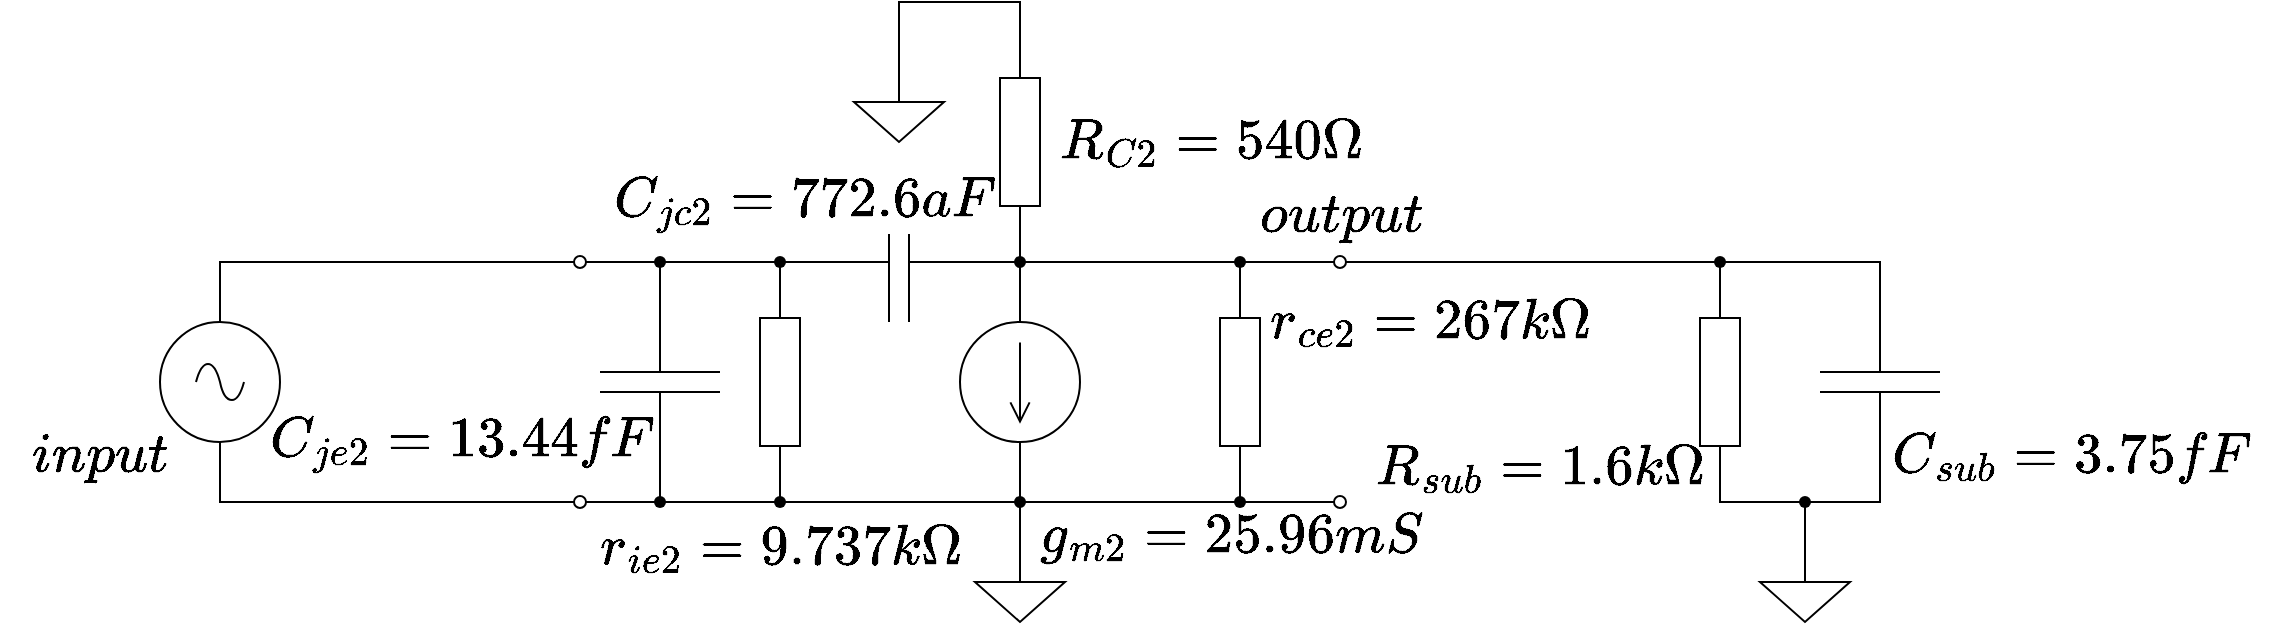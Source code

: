 <mxfile version="20.7.4" type="device"><diagram name="ページ1" id="dezoXVYrRuBBZe5tW2oC"><mxGraphModel dx="1418" dy="820" grid="1" gridSize="10" guides="1" tooltips="1" connect="1" arrows="1" fold="1" page="1" pageScale="1" pageWidth="1169" pageHeight="827" math="1" shadow="0"><root><mxCell id="0"/><mxCell id="1" parent="0"/><mxCell id="YcaEQ2tRxI7V3H4xQByp-150" value="&lt;span style=&quot;font-size: 24px;&quot;&gt;`g_{m2}=25.96 mS`&lt;/span&gt;" style="text;html=1;align=center;verticalAlign=middle;resizable=0;points=[];autosize=1;strokeColor=none;fillColor=none;fontSize=11;fontFamily=Helvetica;fontColor=default;labelBackgroundColor=default;" parent="1" vertex="1"><mxGeometry x="730" y="317" width="230" height="40" as="geometry"/></mxCell><mxCell id="YcaEQ2tRxI7V3H4xQByp-148" style="edgeStyle=orthogonalEdgeStyle;rounded=0;orthogonalLoop=1;jettySize=auto;html=1;exitX=0.5;exitY=0;exitDx=0;exitDy=0;entryX=0;entryY=0.5;entryDx=0;entryDy=0;strokeColor=default;align=center;verticalAlign=middle;fontFamily=Helvetica;fontSize=11;fontColor=default;labelBackgroundColor=default;endArrow=none;endFill=0;exitPerimeter=0;" parent="1" source="jnMlaa6AlXuDZ1RHtGpN-1" target="YcaEQ2tRxI7V3H4xQByp-89" edge="1"><mxGeometry relative="1" as="geometry"><mxPoint x="483" y="200" as="sourcePoint"/></mxGeometry></mxCell><mxCell id="YcaEQ2tRxI7V3H4xQByp-84" style="edgeStyle=orthogonalEdgeStyle;rounded=0;orthogonalLoop=1;jettySize=auto;html=1;exitX=0;exitY=0.5;exitDx=0;exitDy=0;exitPerimeter=0;entryX=1;entryY=0.5;entryDx=0;entryDy=0;strokeColor=default;align=center;verticalAlign=middle;fontFamily=Helvetica;fontSize=11;fontColor=default;labelBackgroundColor=default;endArrow=none;endFill=0;" parent="1" target="YcaEQ2tRxI7V3H4xQByp-105" edge="1"><mxGeometry relative="1" as="geometry"><mxPoint x="890" y="200" as="sourcePoint"/></mxGeometry></mxCell><mxCell id="YcaEQ2tRxI7V3H4xQByp-85" value="" style="pointerEvents=1;verticalLabelPosition=bottom;shadow=0;dashed=0;align=center;html=1;verticalAlign=top;shape=mxgraph.electrical.signal_sources.source;aspect=fixed;points=[[0.5,0,0],[1,0.5,0],[0.5,1,0],[0,0.5,0]];elSignalType=dc1;direction=south;" parent="1" vertex="1"><mxGeometry x="710" y="230" width="60" height="60" as="geometry"/></mxCell><mxCell id="YcaEQ2tRxI7V3H4xQByp-86" value="" style="pointerEvents=1;verticalLabelPosition=bottom;shadow=0;dashed=0;align=center;html=1;verticalAlign=top;shape=mxgraph.electrical.resistors.resistor_1;direction=south;" parent="1" vertex="1"><mxGeometry x="840" y="210" width="20" height="100" as="geometry"/></mxCell><mxCell id="YcaEQ2tRxI7V3H4xQByp-87" value="" style="pointerEvents=1;verticalLabelPosition=bottom;shadow=0;dashed=0;align=center;html=1;verticalAlign=top;shape=mxgraph.electrical.resistors.resistor_1;direction=south;" parent="1" vertex="1"><mxGeometry x="610" y="210" width="20" height="100" as="geometry"/></mxCell><mxCell id="YcaEQ2tRxI7V3H4xQByp-88" value="" style="pointerEvents=1;verticalLabelPosition=bottom;shadow=0;dashed=0;align=center;html=1;verticalAlign=top;shape=mxgraph.electrical.capacitors.capacitor_1;fontFamily=Helvetica;fontSize=11;fontColor=default;" parent="1" vertex="1"><mxGeometry x="629.5" y="170" width="100" height="60" as="geometry"/></mxCell><mxCell id="YcaEQ2tRxI7V3H4xQByp-89" value="" style="verticalLabelPosition=bottom;shadow=0;dashed=0;align=center;html=1;verticalAlign=top;strokeWidth=1;shape=ellipse;perimeter=ellipsePerimeter;fontFamily=Helvetica;fontSize=11;fontColor=default;aspect=fixed;" parent="1" vertex="1"><mxGeometry x="517" y="197.0" width="6" height="6" as="geometry"/></mxCell><mxCell id="YcaEQ2tRxI7V3H4xQByp-90" value="" style="verticalLabelPosition=bottom;shadow=0;dashed=0;align=center;html=1;verticalAlign=top;strokeWidth=1;shape=ellipse;perimeter=ellipsePerimeter;fontFamily=Helvetica;fontSize=11;fontColor=default;aspect=fixed;" parent="1" vertex="1"><mxGeometry x="517" y="317.0" width="6" height="6" as="geometry"/></mxCell><mxCell id="YcaEQ2tRxI7V3H4xQByp-91" value="" style="shape=waypoint;sketch=0;fillStyle=solid;size=6;pointerEvents=1;points=[];fillColor=none;resizable=0;rotatable=0;perimeter=centerPerimeter;snapToPoint=1;fontFamily=Helvetica;fontSize=11;fontColor=default;" parent="1" vertex="1"><mxGeometry x="610" y="190" width="20" height="20" as="geometry"/></mxCell><mxCell id="YcaEQ2tRxI7V3H4xQByp-92" style="edgeStyle=orthogonalEdgeStyle;rounded=0;orthogonalLoop=1;jettySize=auto;html=1;exitX=0;exitY=0.5;exitDx=0;exitDy=0;exitPerimeter=0;entryX=1;entryY=0.9;entryDx=0;entryDy=0;entryPerimeter=0;strokeColor=default;align=center;verticalAlign=middle;fontFamily=Helvetica;fontSize=11;fontColor=default;labelBackgroundColor=default;endArrow=none;endFill=0;" parent="1" source="YcaEQ2tRxI7V3H4xQByp-87" target="YcaEQ2tRxI7V3H4xQByp-91" edge="1"><mxGeometry relative="1" as="geometry"/></mxCell><mxCell id="YcaEQ2tRxI7V3H4xQByp-93" value="" style="shape=waypoint;sketch=0;fillStyle=solid;size=6;pointerEvents=1;points=[];fillColor=none;resizable=0;rotatable=0;perimeter=centerPerimeter;snapToPoint=1;fontFamily=Helvetica;fontSize=11;fontColor=default;" parent="1" vertex="1"><mxGeometry x="610" y="310" width="20" height="20" as="geometry"/></mxCell><mxCell id="YcaEQ2tRxI7V3H4xQByp-94" style="edgeStyle=orthogonalEdgeStyle;rounded=0;orthogonalLoop=1;jettySize=auto;html=1;exitX=1;exitY=0.5;exitDx=0;exitDy=0;exitPerimeter=0;entryX=0.58;entryY=-0.01;entryDx=0;entryDy=0;entryPerimeter=0;strokeColor=default;align=center;verticalAlign=middle;fontFamily=Helvetica;fontSize=11;fontColor=default;labelBackgroundColor=default;endArrow=none;endFill=0;" parent="1" source="YcaEQ2tRxI7V3H4xQByp-87" target="YcaEQ2tRxI7V3H4xQByp-93" edge="1"><mxGeometry relative="1" as="geometry"/></mxCell><mxCell id="YcaEQ2tRxI7V3H4xQByp-95" value="" style="shape=waypoint;sketch=0;fillStyle=solid;size=6;pointerEvents=1;points=[];fillColor=none;resizable=0;rotatable=0;perimeter=centerPerimeter;snapToPoint=1;fontFamily=Helvetica;fontSize=11;fontColor=default;labelBackgroundColor=default;" parent="1" vertex="1"><mxGeometry x="730" y="190" width="20" height="20" as="geometry"/></mxCell><mxCell id="YcaEQ2tRxI7V3H4xQByp-96" value="" style="shape=waypoint;sketch=0;fillStyle=solid;size=6;pointerEvents=1;points=[];fillColor=none;resizable=0;rotatable=0;perimeter=centerPerimeter;snapToPoint=1;fontFamily=Helvetica;fontSize=11;fontColor=default;labelBackgroundColor=default;" parent="1" vertex="1"><mxGeometry x="730" y="310" width="20" height="20" as="geometry"/></mxCell><mxCell id="YcaEQ2tRxI7V3H4xQByp-97" style="edgeStyle=orthogonalEdgeStyle;rounded=0;orthogonalLoop=1;jettySize=auto;html=1;exitX=1;exitY=0.5;exitDx=0;exitDy=0;exitPerimeter=0;entryX=-0.08;entryY=0.56;entryDx=0;entryDy=0;entryPerimeter=0;strokeColor=default;align=center;verticalAlign=middle;fontFamily=Helvetica;fontSize=11;fontColor=default;labelBackgroundColor=default;endArrow=none;endFill=0;" parent="1" source="YcaEQ2tRxI7V3H4xQByp-88" target="YcaEQ2tRxI7V3H4xQByp-95" edge="1"><mxGeometry relative="1" as="geometry"/></mxCell><mxCell id="YcaEQ2tRxI7V3H4xQByp-98" style="edgeStyle=orthogonalEdgeStyle;rounded=0;orthogonalLoop=1;jettySize=auto;html=1;exitX=0;exitY=0.5;exitDx=0;exitDy=0;exitPerimeter=0;entryX=0.5;entryY=1.04;entryDx=0;entryDy=0;entryPerimeter=0;strokeColor=default;align=center;verticalAlign=middle;fontFamily=Helvetica;fontSize=11;fontColor=default;labelBackgroundColor=default;endArrow=none;endFill=0;" parent="1" source="YcaEQ2tRxI7V3H4xQByp-85" target="YcaEQ2tRxI7V3H4xQByp-95" edge="1"><mxGeometry relative="1" as="geometry"/></mxCell><mxCell id="YcaEQ2tRxI7V3H4xQByp-99" style="edgeStyle=orthogonalEdgeStyle;rounded=0;orthogonalLoop=1;jettySize=auto;html=1;exitX=1;exitY=0.5;exitDx=0;exitDy=0;exitPerimeter=0;entryX=0.62;entryY=0.1;entryDx=0;entryDy=0;entryPerimeter=0;strokeColor=default;align=center;verticalAlign=middle;fontFamily=Helvetica;fontSize=11;fontColor=default;labelBackgroundColor=default;endArrow=none;endFill=0;" parent="1" source="YcaEQ2tRxI7V3H4xQByp-85" target="YcaEQ2tRxI7V3H4xQByp-96" edge="1"><mxGeometry relative="1" as="geometry"/></mxCell><mxCell id="YcaEQ2tRxI7V3H4xQByp-100" style="edgeStyle=orthogonalEdgeStyle;rounded=0;orthogonalLoop=1;jettySize=auto;html=1;entryX=-0.08;entryY=0.5;entryDx=0;entryDy=0;entryPerimeter=0;strokeColor=default;align=center;verticalAlign=middle;fontFamily=Helvetica;fontSize=11;fontColor=default;labelBackgroundColor=default;endArrow=none;endFill=0;" parent="1" source="YcaEQ2tRxI7V3H4xQByp-93" target="YcaEQ2tRxI7V3H4xQByp-96" edge="1"><mxGeometry relative="1" as="geometry"/></mxCell><mxCell id="YcaEQ2tRxI7V3H4xQByp-101" style="edgeStyle=orthogonalEdgeStyle;rounded=0;orthogonalLoop=1;jettySize=auto;html=1;entryX=0;entryY=0.5;entryDx=0;entryDy=0;strokeColor=default;align=center;verticalAlign=middle;fontFamily=Helvetica;fontSize=11;fontColor=default;labelBackgroundColor=default;endArrow=none;endFill=0;" parent="1" source="YcaEQ2tRxI7V3H4xQByp-102" target="YcaEQ2tRxI7V3H4xQByp-105" edge="1"><mxGeometry relative="1" as="geometry"/></mxCell><mxCell id="YcaEQ2tRxI7V3H4xQByp-102" value="" style="shape=waypoint;sketch=0;fillStyle=solid;size=6;pointerEvents=1;points=[];fillColor=none;resizable=0;rotatable=0;perimeter=centerPerimeter;snapToPoint=1;fontFamily=Helvetica;fontSize=11;fontColor=default;labelBackgroundColor=default;" parent="1" vertex="1"><mxGeometry x="840" y="190" width="20" height="20" as="geometry"/></mxCell><mxCell id="YcaEQ2tRxI7V3H4xQByp-103" style="edgeStyle=orthogonalEdgeStyle;rounded=0;orthogonalLoop=1;jettySize=auto;html=1;exitX=0;exitY=0.5;exitDx=0;exitDy=0;exitPerimeter=0;entryX=0.64;entryY=1;entryDx=0;entryDy=0;entryPerimeter=0;strokeColor=default;align=center;verticalAlign=middle;fontFamily=Helvetica;fontSize=11;fontColor=default;labelBackgroundColor=default;endArrow=none;endFill=0;" parent="1" source="YcaEQ2tRxI7V3H4xQByp-86" target="YcaEQ2tRxI7V3H4xQByp-102" edge="1"><mxGeometry relative="1" as="geometry"/></mxCell><mxCell id="YcaEQ2tRxI7V3H4xQByp-104" style="edgeStyle=orthogonalEdgeStyle;rounded=0;orthogonalLoop=1;jettySize=auto;html=1;entryX=1.04;entryY=0.72;entryDx=0;entryDy=0;entryPerimeter=0;strokeColor=default;align=center;verticalAlign=middle;fontFamily=Helvetica;fontSize=11;fontColor=default;labelBackgroundColor=default;endArrow=none;endFill=0;" parent="1" source="YcaEQ2tRxI7V3H4xQByp-102" target="YcaEQ2tRxI7V3H4xQByp-95" edge="1"><mxGeometry relative="1" as="geometry"/></mxCell><mxCell id="YcaEQ2tRxI7V3H4xQByp-105" value="" style="verticalLabelPosition=bottom;shadow=0;dashed=0;align=center;html=1;verticalAlign=top;strokeWidth=1;shape=ellipse;perimeter=ellipsePerimeter;fontFamily=Helvetica;fontSize=11;fontColor=default;aspect=fixed;" parent="1" vertex="1"><mxGeometry x="897" y="197.0" width="6" height="6" as="geometry"/></mxCell><mxCell id="YcaEQ2tRxI7V3H4xQByp-106" value="" style="verticalLabelPosition=bottom;shadow=0;dashed=0;align=center;html=1;verticalAlign=top;strokeWidth=1;shape=ellipse;perimeter=ellipsePerimeter;fontFamily=Helvetica;fontSize=11;fontColor=default;aspect=fixed;" parent="1" vertex="1"><mxGeometry x="897" y="317.0" width="6" height="6" as="geometry"/></mxCell><mxCell id="YcaEQ2tRxI7V3H4xQByp-107" style="edgeStyle=orthogonalEdgeStyle;rounded=0;orthogonalLoop=1;jettySize=auto;html=1;entryX=0;entryY=0.5;entryDx=0;entryDy=0;strokeColor=default;align=center;verticalAlign=middle;fontFamily=Helvetica;fontSize=11;fontColor=default;labelBackgroundColor=default;endArrow=none;endFill=0;" parent="1" source="YcaEQ2tRxI7V3H4xQByp-108" target="YcaEQ2tRxI7V3H4xQByp-106" edge="1"><mxGeometry relative="1" as="geometry"/></mxCell><mxCell id="YcaEQ2tRxI7V3H4xQByp-108" value="" style="shape=waypoint;sketch=0;fillStyle=solid;size=6;pointerEvents=1;points=[];fillColor=none;resizable=0;rotatable=0;perimeter=centerPerimeter;snapToPoint=1;fontFamily=Helvetica;fontSize=11;fontColor=default;labelBackgroundColor=default;" parent="1" vertex="1"><mxGeometry x="840" y="310" width="20" height="20" as="geometry"/></mxCell><mxCell id="YcaEQ2tRxI7V3H4xQByp-109" style="edgeStyle=orthogonalEdgeStyle;rounded=0;orthogonalLoop=1;jettySize=auto;html=1;exitX=1;exitY=0.5;exitDx=0;exitDy=0;exitPerimeter=0;entryX=0.6;entryY=0.05;entryDx=0;entryDy=0;entryPerimeter=0;strokeColor=default;align=center;verticalAlign=middle;fontFamily=Helvetica;fontSize=11;fontColor=default;labelBackgroundColor=default;endArrow=none;endFill=0;" parent="1" source="YcaEQ2tRxI7V3H4xQByp-86" target="YcaEQ2tRxI7V3H4xQByp-108" edge="1"><mxGeometry relative="1" as="geometry"/></mxCell><mxCell id="YcaEQ2tRxI7V3H4xQByp-110" style="edgeStyle=orthogonalEdgeStyle;rounded=0;orthogonalLoop=1;jettySize=auto;html=1;entryX=1.017;entryY=0.456;entryDx=0;entryDy=0;entryPerimeter=0;strokeColor=default;align=center;verticalAlign=middle;fontFamily=Helvetica;fontSize=11;fontColor=default;labelBackgroundColor=default;endArrow=none;endFill=0;" parent="1" source="YcaEQ2tRxI7V3H4xQByp-108" target="YcaEQ2tRxI7V3H4xQByp-96" edge="1"><mxGeometry relative="1" as="geometry"/></mxCell><mxCell id="YcaEQ2tRxI7V3H4xQByp-111" style="edgeStyle=orthogonalEdgeStyle;rounded=0;orthogonalLoop=1;jettySize=auto;html=1;exitX=0;exitY=0.5;exitDx=0;exitDy=0;exitPerimeter=0;entryX=0.93;entryY=0.515;entryDx=0;entryDy=0;entryPerimeter=0;strokeColor=default;align=center;verticalAlign=middle;fontFamily=Helvetica;fontSize=11;fontColor=default;labelBackgroundColor=default;endArrow=none;endFill=0;" parent="1" source="YcaEQ2tRxI7V3H4xQByp-88" target="YcaEQ2tRxI7V3H4xQByp-91" edge="1"><mxGeometry relative="1" as="geometry"/></mxCell><mxCell id="YcaEQ2tRxI7V3H4xQByp-112" value="" style="pointerEvents=1;verticalLabelPosition=bottom;shadow=0;dashed=0;align=center;html=1;verticalAlign=top;shape=mxgraph.electrical.resistors.resistor_1;direction=south;" parent="1" vertex="1"><mxGeometry x="730" y="90" width="20" height="100" as="geometry"/></mxCell><mxCell id="YcaEQ2tRxI7V3H4xQByp-113" style="edgeStyle=orthogonalEdgeStyle;rounded=0;orthogonalLoop=1;jettySize=auto;html=1;exitX=1;exitY=0.5;exitDx=0;exitDy=0;exitPerimeter=0;entryX=0.545;entryY=0.073;entryDx=0;entryDy=0;entryPerimeter=0;strokeColor=default;align=center;verticalAlign=middle;fontFamily=Helvetica;fontSize=11;fontColor=default;labelBackgroundColor=default;endArrow=none;endFill=0;" parent="1" source="YcaEQ2tRxI7V3H4xQByp-112" target="YcaEQ2tRxI7V3H4xQByp-95" edge="1"><mxGeometry relative="1" as="geometry"/></mxCell><mxCell id="YcaEQ2tRxI7V3H4xQByp-114" value="" style="pointerEvents=1;verticalLabelPosition=bottom;shadow=0;dashed=0;align=center;html=1;verticalAlign=top;shape=mxgraph.electrical.signal_sources.signal_ground;fontFamily=Helvetica;fontSize=24;fontColor=default;labelBackgroundColor=default;" parent="1" vertex="1"><mxGeometry x="657" y="110" width="45" height="30" as="geometry"/></mxCell><mxCell id="YcaEQ2tRxI7V3H4xQByp-115" style="edgeStyle=orthogonalEdgeStyle;rounded=0;orthogonalLoop=1;jettySize=auto;html=1;exitX=0;exitY=0.5;exitDx=0;exitDy=0;exitPerimeter=0;entryX=0.5;entryY=0;entryDx=0;entryDy=0;entryPerimeter=0;strokeColor=default;align=center;verticalAlign=middle;fontFamily=Helvetica;fontSize=11;fontColor=default;labelBackgroundColor=default;endArrow=none;endFill=0;" parent="1" source="YcaEQ2tRxI7V3H4xQByp-112" target="YcaEQ2tRxI7V3H4xQByp-114" edge="1"><mxGeometry relative="1" as="geometry"/></mxCell><mxCell id="YcaEQ2tRxI7V3H4xQByp-116" value="" style="pointerEvents=1;verticalLabelPosition=bottom;shadow=0;dashed=0;align=center;html=1;verticalAlign=top;shape=mxgraph.electrical.capacitors.capacitor_1;fontFamily=Helvetica;fontSize=11;fontColor=default;direction=south;" parent="1" vertex="1"><mxGeometry x="530" y="210" width="60" height="100" as="geometry"/></mxCell><mxCell id="YcaEQ2tRxI7V3H4xQByp-117" value="" style="shape=waypoint;sketch=0;fillStyle=solid;size=6;pointerEvents=1;points=[];fillColor=none;resizable=0;rotatable=0;perimeter=centerPerimeter;snapToPoint=1;fontFamily=Helvetica;fontSize=11;fontColor=default;" parent="1" vertex="1"><mxGeometry x="550" y="310" width="20" height="20" as="geometry"/></mxCell><mxCell id="YcaEQ2tRxI7V3H4xQByp-118" value="" style="shape=waypoint;sketch=0;fillStyle=solid;size=6;pointerEvents=1;points=[];fillColor=none;resizable=0;rotatable=0;perimeter=centerPerimeter;snapToPoint=1;fontFamily=Helvetica;fontSize=11;fontColor=default;" parent="1" vertex="1"><mxGeometry x="550" y="190" width="20" height="20" as="geometry"/></mxCell><mxCell id="YcaEQ2tRxI7V3H4xQByp-119" style="edgeStyle=orthogonalEdgeStyle;rounded=0;orthogonalLoop=1;jettySize=auto;html=1;exitX=0;exitY=0.5;exitDx=0;exitDy=0;exitPerimeter=0;entryX=0.892;entryY=0.777;entryDx=0;entryDy=0;entryPerimeter=0;strokeColor=default;align=center;verticalAlign=middle;fontFamily=Helvetica;fontSize=11;fontColor=default;labelBackgroundColor=default;endArrow=none;endFill=0;" parent="1" source="YcaEQ2tRxI7V3H4xQByp-116" target="YcaEQ2tRxI7V3H4xQByp-118" edge="1"><mxGeometry relative="1" as="geometry"/></mxCell><mxCell id="YcaEQ2tRxI7V3H4xQByp-120" style="edgeStyle=orthogonalEdgeStyle;rounded=0;orthogonalLoop=1;jettySize=auto;html=1;exitX=1;exitY=0.5;exitDx=0;exitDy=0;exitPerimeter=0;entryX=0.633;entryY=-0.021;entryDx=0;entryDy=0;entryPerimeter=0;strokeColor=default;align=center;verticalAlign=middle;fontFamily=Helvetica;fontSize=11;fontColor=default;labelBackgroundColor=default;endArrow=none;endFill=0;" parent="1" source="YcaEQ2tRxI7V3H4xQByp-116" target="YcaEQ2tRxI7V3H4xQByp-117" edge="1"><mxGeometry relative="1" as="geometry"/></mxCell><mxCell id="YcaEQ2tRxI7V3H4xQByp-121" style="edgeStyle=orthogonalEdgeStyle;rounded=0;orthogonalLoop=1;jettySize=auto;html=1;entryX=1.046;entryY=0.546;entryDx=0;entryDy=0;entryPerimeter=0;strokeColor=default;align=center;verticalAlign=middle;fontFamily=Helvetica;fontSize=11;fontColor=default;labelBackgroundColor=default;endArrow=none;endFill=0;" parent="1" source="YcaEQ2tRxI7V3H4xQByp-93" target="YcaEQ2tRxI7V3H4xQByp-117" edge="1"><mxGeometry relative="1" as="geometry"/></mxCell><mxCell id="YcaEQ2tRxI7V3H4xQByp-122" style="edgeStyle=orthogonalEdgeStyle;rounded=0;orthogonalLoop=1;jettySize=auto;html=1;exitX=1;exitY=0.5;exitDx=0;exitDy=0;entryX=-0.002;entryY=0.479;entryDx=0;entryDy=0;entryPerimeter=0;strokeColor=default;align=center;verticalAlign=middle;fontFamily=Helvetica;fontSize=11;fontColor=default;labelBackgroundColor=default;endArrow=none;endFill=0;" parent="1" source="YcaEQ2tRxI7V3H4xQByp-90" target="YcaEQ2tRxI7V3H4xQByp-117" edge="1"><mxGeometry relative="1" as="geometry"/></mxCell><mxCell id="YcaEQ2tRxI7V3H4xQByp-123" style="edgeStyle=orthogonalEdgeStyle;rounded=0;orthogonalLoop=1;jettySize=auto;html=1;entryX=0.94;entryY=0.556;entryDx=0;entryDy=0;entryPerimeter=0;strokeColor=default;align=center;verticalAlign=middle;fontFamily=Helvetica;fontSize=11;fontColor=default;labelBackgroundColor=default;endArrow=none;endFill=0;" parent="1" source="YcaEQ2tRxI7V3H4xQByp-91" target="YcaEQ2tRxI7V3H4xQByp-118" edge="1"><mxGeometry relative="1" as="geometry"/></mxCell><mxCell id="YcaEQ2tRxI7V3H4xQByp-124" style="edgeStyle=orthogonalEdgeStyle;rounded=0;orthogonalLoop=1;jettySize=auto;html=1;exitX=1;exitY=0.5;exitDx=0;exitDy=0;entryX=0.056;entryY=0.45;entryDx=0;entryDy=0;entryPerimeter=0;strokeColor=default;align=center;verticalAlign=middle;fontFamily=Helvetica;fontSize=11;fontColor=default;labelBackgroundColor=default;endArrow=none;endFill=0;" parent="1" source="YcaEQ2tRxI7V3H4xQByp-89" target="YcaEQ2tRxI7V3H4xQByp-118" edge="1"><mxGeometry relative="1" as="geometry"/></mxCell><mxCell id="YcaEQ2tRxI7V3H4xQByp-126" value="" style="pointerEvents=1;verticalLabelPosition=bottom;shadow=0;dashed=0;align=center;html=1;verticalAlign=top;shape=mxgraph.electrical.signal_sources.signal_ground;fontFamily=Helvetica;fontSize=24;fontColor=default;labelBackgroundColor=default;" parent="1" vertex="1"><mxGeometry x="717.5" y="350" width="45" height="30" as="geometry"/></mxCell><mxCell id="YcaEQ2tRxI7V3H4xQByp-127" style="edgeStyle=orthogonalEdgeStyle;rounded=0;orthogonalLoop=1;jettySize=auto;html=1;entryX=0.5;entryY=0;entryDx=0;entryDy=0;entryPerimeter=0;strokeColor=default;align=center;verticalAlign=middle;fontFamily=Helvetica;fontSize=11;fontColor=default;labelBackgroundColor=default;endArrow=none;endFill=0;" parent="1" source="YcaEQ2tRxI7V3H4xQByp-96" target="YcaEQ2tRxI7V3H4xQByp-126" edge="1"><mxGeometry relative="1" as="geometry"/></mxCell><mxCell id="YcaEQ2tRxI7V3H4xQByp-147" value="&lt;span style=&quot;font-size: 24px;&quot;&gt;`C_{je2}=13.44 fF`&lt;/span&gt;" style="text;html=1;align=center;verticalAlign=middle;resizable=0;points=[];autosize=1;strokeColor=none;fillColor=none;fontSize=11;fontFamily=Helvetica;fontColor=default;labelBackgroundColor=default;" parent="1" vertex="1"><mxGeometry x="350" y="270" width="220" height="40" as="geometry"/></mxCell><mxCell id="YcaEQ2tRxI7V3H4xQByp-149" value="&lt;span style=&quot;font-size: 24px;&quot;&gt;`r_{ce2}=267 k\Omega`&lt;/span&gt;" style="text;html=1;align=center;verticalAlign=middle;resizable=0;points=[];autosize=1;strokeColor=none;fillColor=none;fontSize=11;fontFamily=Helvetica;fontColor=default;labelBackgroundColor=default;" parent="1" vertex="1"><mxGeometry x="810" y="210" width="270" height="40" as="geometry"/></mxCell><mxCell id="YcaEQ2tRxI7V3H4xQByp-151" value="&lt;span style=&quot;font-size: 24px;&quot;&gt;`r_{ie2}=9.737 k\Omega`&lt;/span&gt;" style="text;html=1;align=center;verticalAlign=middle;resizable=0;points=[];autosize=1;strokeColor=none;fillColor=none;fontSize=11;fontFamily=Helvetica;fontColor=default;labelBackgroundColor=default;" parent="1" vertex="1"><mxGeometry x="475" y="323" width="290" height="40" as="geometry"/></mxCell><mxCell id="YcaEQ2tRxI7V3H4xQByp-152" value="&lt;span style=&quot;font-size: 24px;&quot;&gt;`C_{jc2}=772.6 aF`&lt;/span&gt;" style="text;html=1;align=center;verticalAlign=middle;resizable=0;points=[];autosize=1;strokeColor=none;fillColor=none;fontSize=11;fontFamily=Helvetica;fontColor=default;labelBackgroundColor=default;" parent="1" vertex="1"><mxGeometry x="517" y="150" width="230" height="40" as="geometry"/></mxCell><mxCell id="YcaEQ2tRxI7V3H4xQByp-153" value="&lt;span style=&quot;font-size: 24px;&quot;&gt;`R_{C2}= 540 \Omega`&lt;/span&gt;" style="text;html=1;align=center;verticalAlign=middle;resizable=0;points=[];autosize=1;strokeColor=none;fillColor=none;fontSize=11;fontFamily=Helvetica;fontColor=default;labelBackgroundColor=default;" parent="1" vertex="1"><mxGeometry x="700" y="120" width="270" height="40" as="geometry"/></mxCell><mxCell id="YcaEQ2tRxI7V3H4xQByp-158" value="&lt;span style=&quot;font-size: 24px;&quot;&gt;`output`&lt;/span&gt;" style="text;html=1;align=center;verticalAlign=middle;resizable=0;points=[];autosize=1;strokeColor=none;fillColor=none;fontSize=11;fontFamily=Helvetica;fontColor=default;labelBackgroundColor=default;" parent="1" vertex="1"><mxGeometry x="845" y="157" width="110" height="40" as="geometry"/></mxCell><mxCell id="jnMlaa6AlXuDZ1RHtGpN-1" value="" style="pointerEvents=1;verticalLabelPosition=bottom;shadow=0;dashed=0;align=center;html=1;verticalAlign=top;shape=mxgraph.electrical.signal_sources.source;aspect=fixed;points=[[0.5,0,0],[1,0.5,0],[0.5,1,0],[0,0.5,0]];elSignalType=ac;" parent="1" vertex="1"><mxGeometry x="310" y="230" width="60" height="60" as="geometry"/></mxCell><mxCell id="jnMlaa6AlXuDZ1RHtGpN-2" style="edgeStyle=orthogonalEdgeStyle;rounded=0;orthogonalLoop=1;jettySize=auto;html=1;entryX=0.5;entryY=1;entryDx=0;entryDy=0;entryPerimeter=0;endArrow=none;endFill=0;" parent="1" source="YcaEQ2tRxI7V3H4xQByp-90" target="jnMlaa6AlXuDZ1RHtGpN-1" edge="1"><mxGeometry relative="1" as="geometry"/></mxCell><mxCell id="jnMlaa6AlXuDZ1RHtGpN-3" value="&lt;span style=&quot;font-size: 24px;&quot;&gt;`i nput`&lt;/span&gt;" style="text;html=1;align=center;verticalAlign=middle;resizable=0;points=[];autosize=1;strokeColor=none;fillColor=none;fontSize=11;fontFamily=Helvetica;fontColor=default;labelBackgroundColor=default;" parent="1" vertex="1"><mxGeometry x="230" y="277" width="100" height="40" as="geometry"/></mxCell><mxCell id="VuhaH-M5tPiaqo1GFzng-1" value="" style="pointerEvents=1;verticalLabelPosition=bottom;shadow=0;dashed=0;align=center;html=1;verticalAlign=top;shape=mxgraph.electrical.resistors.resistor_1;direction=south;" parent="1" vertex="1"><mxGeometry x="1080" y="210" width="20" height="100" as="geometry"/></mxCell><mxCell id="VuhaH-M5tPiaqo1GFzng-2" value="" style="pointerEvents=1;verticalLabelPosition=bottom;shadow=0;dashed=0;align=center;html=1;verticalAlign=top;shape=mxgraph.electrical.capacitors.capacitor_1;fontFamily=Helvetica;fontSize=11;fontColor=default;direction=south;" parent="1" vertex="1"><mxGeometry x="1140" y="210" width="60" height="100" as="geometry"/></mxCell><mxCell id="VuhaH-M5tPiaqo1GFzng-3" value="&lt;span style=&quot;font-size: 24px;&quot;&gt;`R_{su b}=1.6 k\Omega`&lt;/span&gt;" style="text;html=1;align=center;verticalAlign=middle;resizable=0;points=[];autosize=1;strokeColor=none;fillColor=none;fontSize=11;fontFamily=Helvetica;fontColor=default;labelBackgroundColor=none;" parent="1" vertex="1"><mxGeometry x="860" y="283" width="280" height="40" as="geometry"/></mxCell><mxCell id="VuhaH-M5tPiaqo1GFzng-4" value="&lt;span style=&quot;font-size: 24px;&quot;&gt;`C_{su b}=3.75 fF`&lt;/span&gt;" style="text;html=1;align=center;verticalAlign=middle;resizable=0;points=[];autosize=1;strokeColor=none;fillColor=none;fontSize=11;fontFamily=Helvetica;fontColor=default;labelBackgroundColor=none;" parent="1" vertex="1"><mxGeometry x="1155" y="277" width="220" height="40" as="geometry"/></mxCell><mxCell id="VuhaH-M5tPiaqo1GFzng-5" value="" style="pointerEvents=1;verticalLabelPosition=bottom;shadow=0;dashed=0;align=center;html=1;verticalAlign=top;shape=mxgraph.electrical.signal_sources.signal_ground;fontFamily=Helvetica;fontSize=24;fontColor=default;labelBackgroundColor=default;" parent="1" vertex="1"><mxGeometry x="1110" y="350" width="45" height="30" as="geometry"/></mxCell><mxCell id="VuhaH-M5tPiaqo1GFzng-6" style="edgeStyle=orthogonalEdgeStyle;rounded=0;orthogonalLoop=1;jettySize=auto;html=1;entryX=0;entryY=0.5;entryDx=0;entryDy=0;entryPerimeter=0;endArrow=none;endFill=0;" parent="1" source="YcaEQ2tRxI7V3H4xQByp-105" target="VuhaH-M5tPiaqo1GFzng-2" edge="1"><mxGeometry relative="1" as="geometry"><Array as="points"><mxPoint x="1170" y="200"/></Array></mxGeometry></mxCell><mxCell id="VuhaH-M5tPiaqo1GFzng-7" value="" style="shape=waypoint;sketch=0;fillStyle=solid;size=6;pointerEvents=1;points=[];fillColor=none;resizable=0;rotatable=0;perimeter=centerPerimeter;snapToPoint=1;fontFamily=Helvetica;fontSize=11;fontColor=default;labelBackgroundColor=default;" parent="1" vertex="1"><mxGeometry x="1080" y="190" width="20" height="20" as="geometry"/></mxCell><mxCell id="VuhaH-M5tPiaqo1GFzng-8" style="edgeStyle=orthogonalEdgeStyle;rounded=0;orthogonalLoop=1;jettySize=auto;html=1;exitX=0;exitY=0.5;exitDx=0;exitDy=0;exitPerimeter=0;entryX=0.5;entryY=0.94;entryDx=0;entryDy=0;entryPerimeter=0;strokeColor=default;align=center;verticalAlign=middle;fontFamily=Helvetica;fontSize=11;fontColor=default;labelBackgroundColor=default;endArrow=none;endFill=0;" parent="1" source="VuhaH-M5tPiaqo1GFzng-1" target="VuhaH-M5tPiaqo1GFzng-7" edge="1"><mxGeometry relative="1" as="geometry"/></mxCell><mxCell id="VuhaH-M5tPiaqo1GFzng-9" value="" style="shape=waypoint;sketch=0;fillStyle=solid;size=6;pointerEvents=1;points=[];fillColor=none;resizable=0;rotatable=0;perimeter=centerPerimeter;snapToPoint=1;fontFamily=Helvetica;fontSize=11;fontColor=default;labelBackgroundColor=default;" parent="1" vertex="1"><mxGeometry x="1122.5" y="310" width="20" height="20" as="geometry"/></mxCell><mxCell id="VuhaH-M5tPiaqo1GFzng-11" style="edgeStyle=orthogonalEdgeStyle;rounded=0;orthogonalLoop=1;jettySize=auto;html=1;entryX=0.035;entryY=0.5;entryDx=0;entryDy=0;entryPerimeter=0;strokeColor=default;align=center;verticalAlign=middle;fontFamily=Helvetica;fontSize=11;fontColor=default;labelBackgroundColor=default;endArrow=none;endFill=0;exitX=1;exitY=0.5;exitDx=0;exitDy=0;exitPerimeter=0;" parent="1" source="VuhaH-M5tPiaqo1GFzng-1" target="VuhaH-M5tPiaqo1GFzng-9" edge="1"><mxGeometry relative="1" as="geometry"><Array as="points"><mxPoint x="1090" y="320"/></Array></mxGeometry></mxCell><mxCell id="VuhaH-M5tPiaqo1GFzng-12" style="edgeStyle=orthogonalEdgeStyle;rounded=0;orthogonalLoop=1;jettySize=auto;html=1;exitX=1;exitY=0.5;exitDx=0;exitDy=0;exitPerimeter=0;entryX=0.935;entryY=0.56;entryDx=0;entryDy=0;entryPerimeter=0;strokeColor=default;align=center;verticalAlign=middle;fontFamily=Helvetica;fontSize=11;fontColor=default;labelBackgroundColor=default;endArrow=none;endFill=0;" parent="1" source="VuhaH-M5tPiaqo1GFzng-2" target="VuhaH-M5tPiaqo1GFzng-9" edge="1"><mxGeometry relative="1" as="geometry"><Array as="points"><mxPoint x="1170" y="320"/></Array></mxGeometry></mxCell><mxCell id="VuhaH-M5tPiaqo1GFzng-13" style="edgeStyle=orthogonalEdgeStyle;rounded=0;orthogonalLoop=1;jettySize=auto;html=1;exitX=0.5;exitY=0;exitDx=0;exitDy=0;exitPerimeter=0;entryX=0.635;entryY=0.96;entryDx=0;entryDy=0;entryPerimeter=0;strokeColor=default;align=center;verticalAlign=middle;fontFamily=Helvetica;fontSize=11;fontColor=default;labelBackgroundColor=default;endArrow=none;endFill=0;" parent="1" source="VuhaH-M5tPiaqo1GFzng-5" target="VuhaH-M5tPiaqo1GFzng-9" edge="1"><mxGeometry relative="1" as="geometry"/></mxCell></root></mxGraphModel></diagram></mxfile>